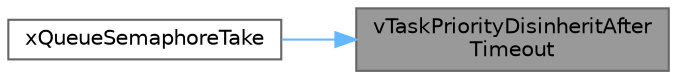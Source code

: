 digraph "vTaskPriorityDisinheritAfterTimeout"
{
 // LATEX_PDF_SIZE
  bgcolor="transparent";
  edge [fontname=Helvetica,fontsize=10,labelfontname=Helvetica,labelfontsize=10];
  node [fontname=Helvetica,fontsize=10,shape=box,height=0.2,width=0.4];
  rankdir="RL";
  Node1 [id="Node000001",label="vTaskPriorityDisinheritAfter\lTimeout",height=0.2,width=0.4,color="gray40", fillcolor="grey60", style="filled", fontcolor="black",tooltip=" "];
  Node1 -> Node2 [id="edge1_Node000001_Node000002",dir="back",color="steelblue1",style="solid",tooltip=" "];
  Node2 [id="Node000002",label="xQueueSemaphoreTake",height=0.2,width=0.4,color="grey40", fillcolor="white", style="filled",URL="$queue_8c.html#ade45e48664e5ec17ea091f00cd34394f",tooltip=" "];
}
